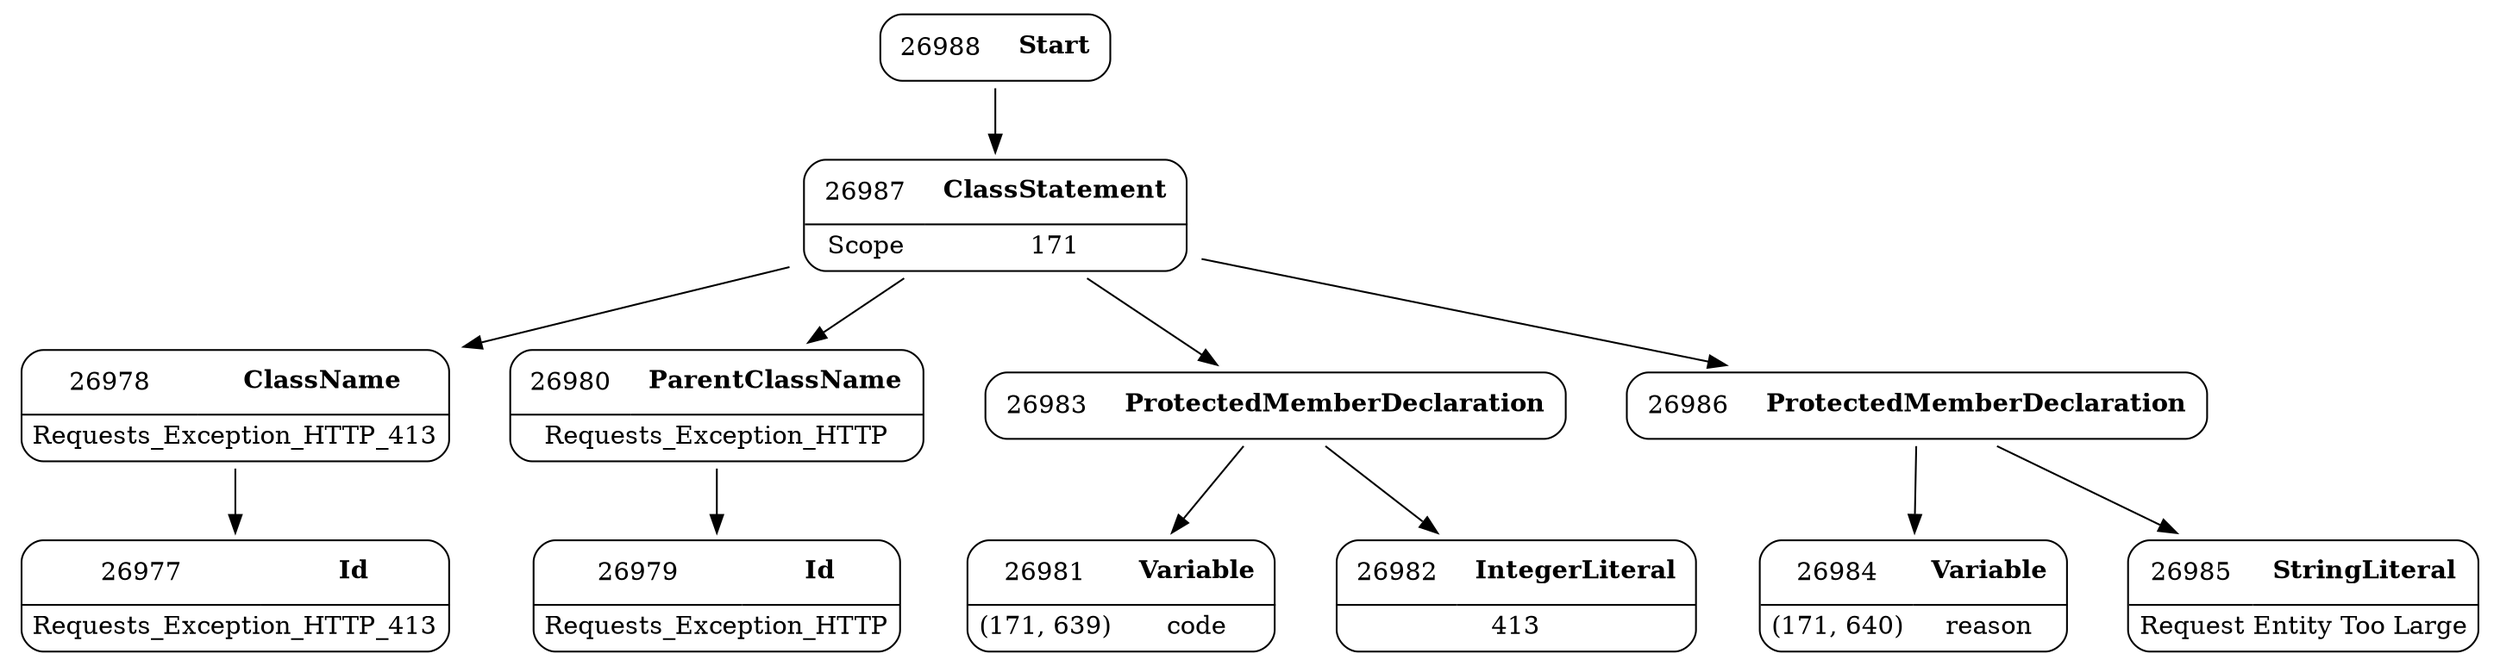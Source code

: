 digraph ast {
node [shape=none];
26977 [label=<<TABLE border='1' cellspacing='0' cellpadding='10' style='rounded' ><TR><TD border='0'>26977</TD><TD border='0'><B>Id</B></TD></TR><HR/><TR><TD border='0' cellpadding='5' colspan='2'>Requests_Exception_HTTP_413</TD></TR></TABLE>>];
26978 [label=<<TABLE border='1' cellspacing='0' cellpadding='10' style='rounded' ><TR><TD border='0'>26978</TD><TD border='0'><B>ClassName</B></TD></TR><HR/><TR><TD border='0' cellpadding='5' colspan='2'>Requests_Exception_HTTP_413</TD></TR></TABLE>>];
26978 -> 26977 [weight=2];
26979 [label=<<TABLE border='1' cellspacing='0' cellpadding='10' style='rounded' ><TR><TD border='0'>26979</TD><TD border='0'><B>Id</B></TD></TR><HR/><TR><TD border='0' cellpadding='5' colspan='2'>Requests_Exception_HTTP</TD></TR></TABLE>>];
26980 [label=<<TABLE border='1' cellspacing='0' cellpadding='10' style='rounded' ><TR><TD border='0'>26980</TD><TD border='0'><B>ParentClassName</B></TD></TR><HR/><TR><TD border='0' cellpadding='5' colspan='2'>Requests_Exception_HTTP</TD></TR></TABLE>>];
26980 -> 26979 [weight=2];
26981 [label=<<TABLE border='1' cellspacing='0' cellpadding='10' style='rounded' ><TR><TD border='0'>26981</TD><TD border='0'><B>Variable</B></TD></TR><HR/><TR><TD border='0' cellpadding='5'>(171, 639)</TD><TD border='0' cellpadding='5'>code</TD></TR></TABLE>>];
26982 [label=<<TABLE border='1' cellspacing='0' cellpadding='10' style='rounded' ><TR><TD border='0'>26982</TD><TD border='0'><B>IntegerLiteral</B></TD></TR><HR/><TR><TD border='0' cellpadding='5' colspan='2'>413</TD></TR></TABLE>>];
26983 [label=<<TABLE border='1' cellspacing='0' cellpadding='10' style='rounded' ><TR><TD border='0'>26983</TD><TD border='0'><B>ProtectedMemberDeclaration</B></TD></TR></TABLE>>];
26983 -> 26981 [weight=2];
26983 -> 26982 [weight=2];
26984 [label=<<TABLE border='1' cellspacing='0' cellpadding='10' style='rounded' ><TR><TD border='0'>26984</TD><TD border='0'><B>Variable</B></TD></TR><HR/><TR><TD border='0' cellpadding='5'>(171, 640)</TD><TD border='0' cellpadding='5'>reason</TD></TR></TABLE>>];
26985 [label=<<TABLE border='1' cellspacing='0' cellpadding='10' style='rounded' ><TR><TD border='0'>26985</TD><TD border='0'><B>StringLiteral</B></TD></TR><HR/><TR><TD border='0' cellpadding='5' colspan='2'>Request Entity Too Large</TD></TR></TABLE>>];
26986 [label=<<TABLE border='1' cellspacing='0' cellpadding='10' style='rounded' ><TR><TD border='0'>26986</TD><TD border='0'><B>ProtectedMemberDeclaration</B></TD></TR></TABLE>>];
26986 -> 26984 [weight=2];
26986 -> 26985 [weight=2];
26987 [label=<<TABLE border='1' cellspacing='0' cellpadding='10' style='rounded' ><TR><TD border='0'>26987</TD><TD border='0'><B>ClassStatement</B></TD></TR><HR/><TR><TD border='0' cellpadding='5'>Scope</TD><TD border='0' cellpadding='5'>171</TD></TR></TABLE>>];
26987 -> 26978 [weight=2];
26987 -> 26980 [weight=2];
26987 -> 26983 [weight=2];
26987 -> 26986 [weight=2];
26988 [label=<<TABLE border='1' cellspacing='0' cellpadding='10' style='rounded' ><TR><TD border='0'>26988</TD><TD border='0'><B>Start</B></TD></TR></TABLE>>];
26988 -> 26987 [weight=2];
}
